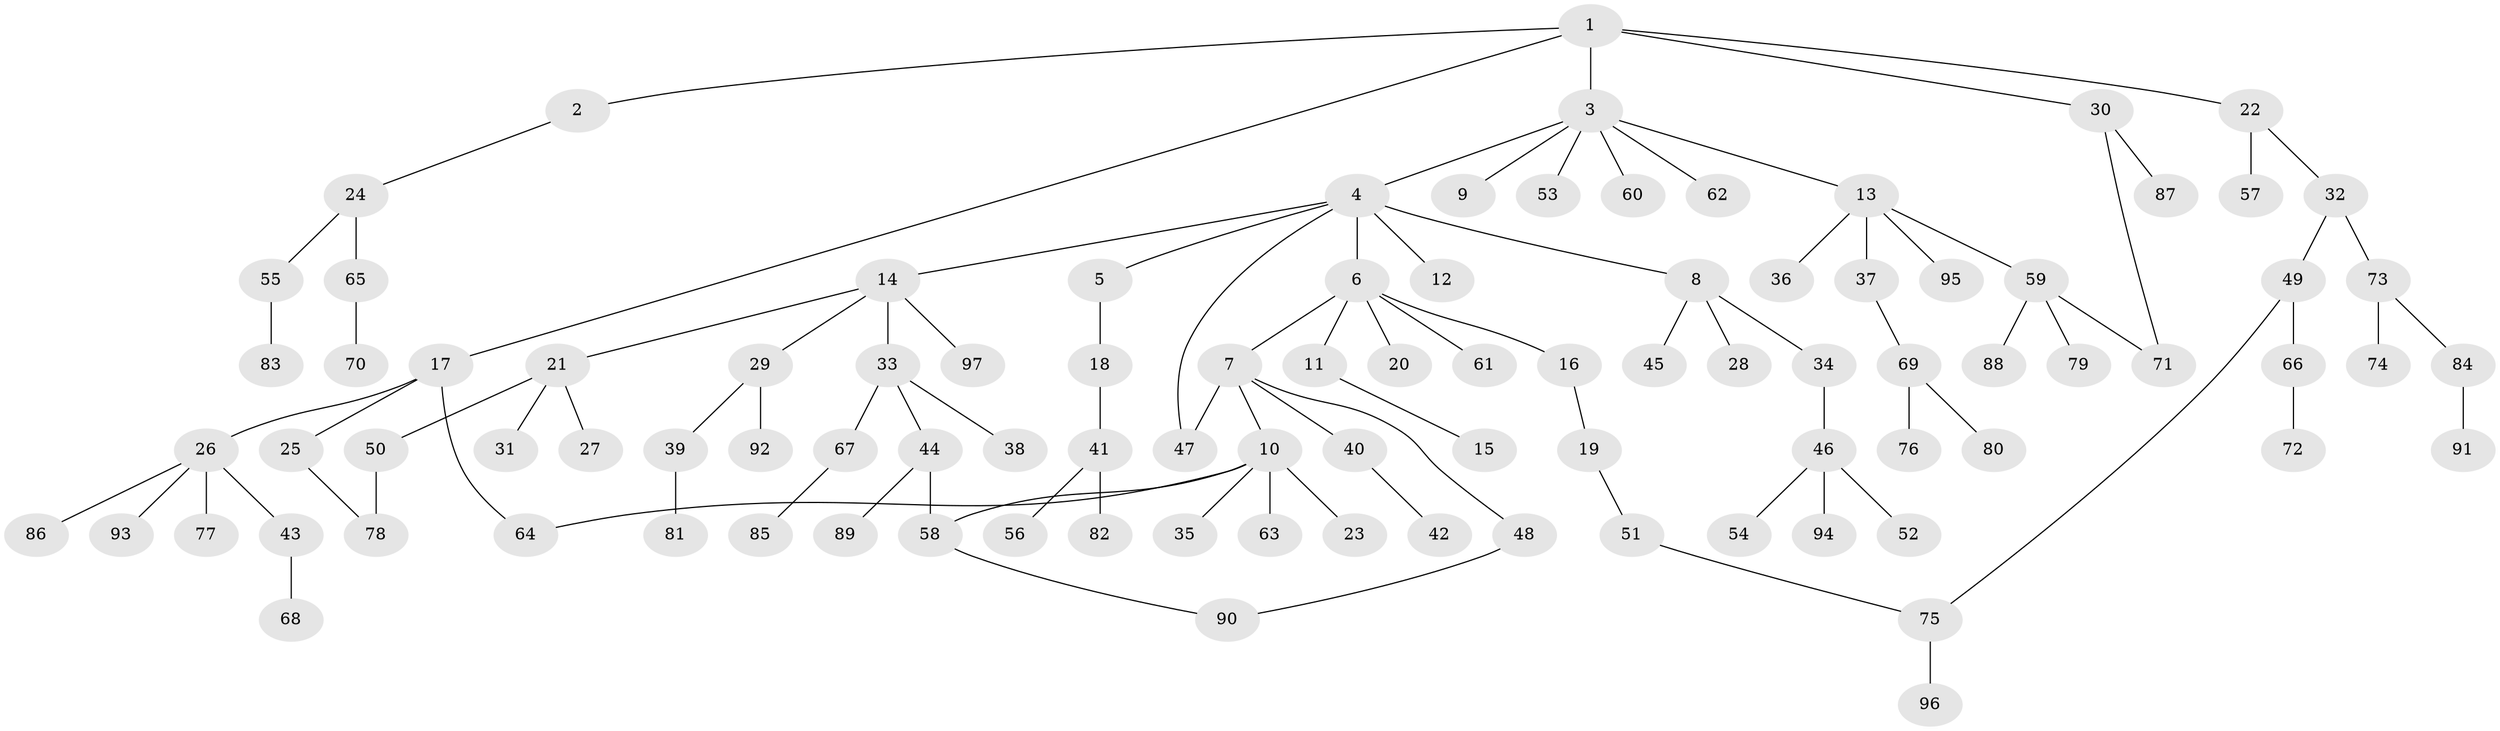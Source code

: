 // coarse degree distribution, {7: 0.046153846153846156, 2: 0.2, 6: 0.015384615384615385, 5: 0.06153846153846154, 3: 0.12307692307692308, 1: 0.5076923076923077, 4: 0.046153846153846156}
// Generated by graph-tools (version 1.1) at 2025/41/03/06/25 10:41:29]
// undirected, 97 vertices, 103 edges
graph export_dot {
graph [start="1"]
  node [color=gray90,style=filled];
  1;
  2;
  3;
  4;
  5;
  6;
  7;
  8;
  9;
  10;
  11;
  12;
  13;
  14;
  15;
  16;
  17;
  18;
  19;
  20;
  21;
  22;
  23;
  24;
  25;
  26;
  27;
  28;
  29;
  30;
  31;
  32;
  33;
  34;
  35;
  36;
  37;
  38;
  39;
  40;
  41;
  42;
  43;
  44;
  45;
  46;
  47;
  48;
  49;
  50;
  51;
  52;
  53;
  54;
  55;
  56;
  57;
  58;
  59;
  60;
  61;
  62;
  63;
  64;
  65;
  66;
  67;
  68;
  69;
  70;
  71;
  72;
  73;
  74;
  75;
  76;
  77;
  78;
  79;
  80;
  81;
  82;
  83;
  84;
  85;
  86;
  87;
  88;
  89;
  90;
  91;
  92;
  93;
  94;
  95;
  96;
  97;
  1 -- 2;
  1 -- 3;
  1 -- 17;
  1 -- 22;
  1 -- 30;
  2 -- 24;
  3 -- 4;
  3 -- 9;
  3 -- 13;
  3 -- 53;
  3 -- 60;
  3 -- 62;
  4 -- 5;
  4 -- 6;
  4 -- 8;
  4 -- 12;
  4 -- 14;
  4 -- 47;
  5 -- 18;
  6 -- 7;
  6 -- 11;
  6 -- 16;
  6 -- 20;
  6 -- 61;
  7 -- 10;
  7 -- 40;
  7 -- 47;
  7 -- 48;
  8 -- 28;
  8 -- 34;
  8 -- 45;
  10 -- 23;
  10 -- 35;
  10 -- 63;
  10 -- 64;
  10 -- 58;
  11 -- 15;
  13 -- 36;
  13 -- 37;
  13 -- 59;
  13 -- 95;
  14 -- 21;
  14 -- 29;
  14 -- 33;
  14 -- 97;
  16 -- 19;
  17 -- 25;
  17 -- 26;
  17 -- 64;
  18 -- 41;
  19 -- 51;
  21 -- 27;
  21 -- 31;
  21 -- 50;
  22 -- 32;
  22 -- 57;
  24 -- 55;
  24 -- 65;
  25 -- 78;
  26 -- 43;
  26 -- 77;
  26 -- 86;
  26 -- 93;
  29 -- 39;
  29 -- 92;
  30 -- 87;
  30 -- 71;
  32 -- 49;
  32 -- 73;
  33 -- 38;
  33 -- 44;
  33 -- 67;
  34 -- 46;
  37 -- 69;
  39 -- 81;
  40 -- 42;
  41 -- 56;
  41 -- 82;
  43 -- 68;
  44 -- 58;
  44 -- 89;
  46 -- 52;
  46 -- 54;
  46 -- 94;
  48 -- 90;
  49 -- 66;
  49 -- 75;
  50 -- 78;
  51 -- 75;
  55 -- 83;
  58 -- 90;
  59 -- 71;
  59 -- 79;
  59 -- 88;
  65 -- 70;
  66 -- 72;
  67 -- 85;
  69 -- 76;
  69 -- 80;
  73 -- 74;
  73 -- 84;
  75 -- 96;
  84 -- 91;
}
